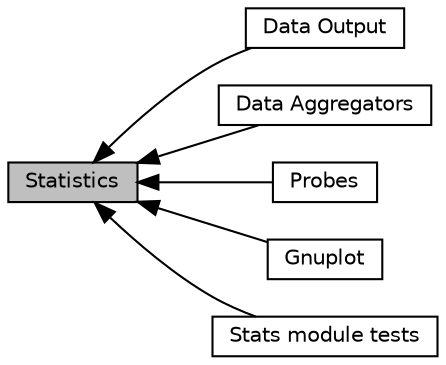 digraph "Statistics"
{
  edge [fontname="Helvetica",fontsize="10",labelfontname="Helvetica",labelfontsize="10"];
  node [fontname="Helvetica",fontsize="10",shape=box];
  rankdir=LR;
  Node3 [label="Data Output",height=0.2,width=0.4,color="black", fillcolor="white", style="filled",URL="$group__dataoutput.html",tooltip="Classes in Data Output group are used to collect and prepare and output data for subsequent output in..."];
  Node2 [label="Data Aggregators",height=0.2,width=0.4,color="black", fillcolor="white", style="filled",URL="$group__aggregator.html",tooltip="Data aggregators are classes used to collect data and produce output specialized for various purpose,..."];
  Node5 [label="Probes",height=0.2,width=0.4,color="black", fillcolor="white", style="filled",URL="$group__probes.html",tooltip="Probes are used to probe an underlying ns3 TraceSource exporting its value."];
  Node4 [label="Gnuplot",height=0.2,width=0.4,color="black", fillcolor="white", style="filled",URL="$group__gnuplot.html",tooltip="Classes in Gnuplot group are used to collect and prepare and output data for subsequent processing by..."];
  Node1 [label="Statistics",height=0.2,width=0.4,color="black", fillcolor="grey75", style="filled", fontcolor="black",tooltip="The statistics module includes some useful features to ease data collection from experiments."];
  Node6 [label="Stats module tests",height=0.2,width=0.4,color="black", fillcolor="white", style="filled",URL="$group__stats-test.html",tooltip=" "];
  Node1->Node2 [shape=plaintext, dir="back", style="solid"];
  Node1->Node3 [shape=plaintext, dir="back", style="solid"];
  Node1->Node4 [shape=plaintext, dir="back", style="solid"];
  Node1->Node5 [shape=plaintext, dir="back", style="solid"];
  Node1->Node6 [shape=plaintext, dir="back", style="solid"];
}

